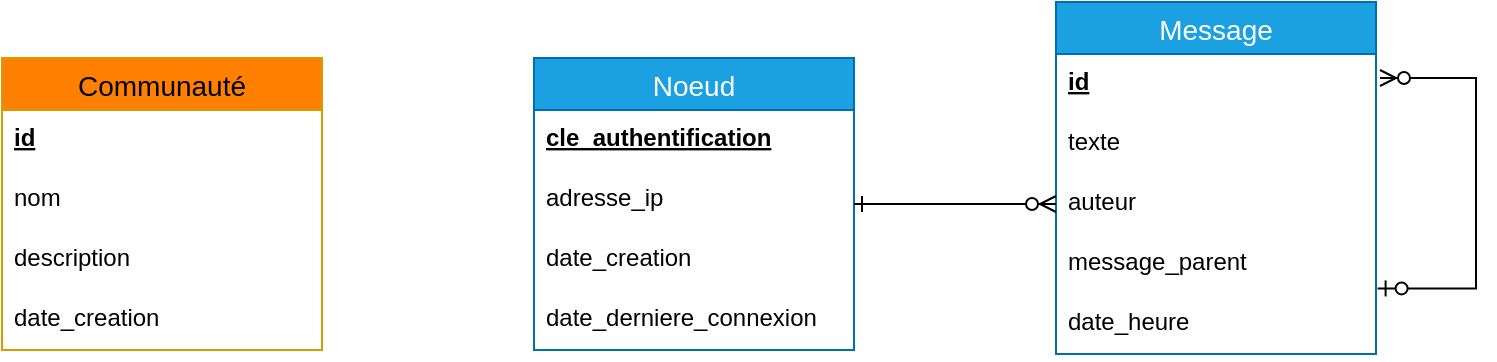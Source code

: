 <mxfile>
    <diagram id="3amhCNm_gZ3gGlPyij3y" name="Page-1">
        <mxGraphModel dx="946" dy="453" grid="0" gridSize="10" guides="1" tooltips="1" connect="1" arrows="1" fold="1" page="1" pageScale="1" pageWidth="1169" pageHeight="827" math="0" shadow="0">
            <root>
                <mxCell id="0"/>
                <mxCell id="1" parent="0"/>
                <mxCell id="ODNmPaZILDAvRzVdsND4-2" value="Noeud" style="swimlane;fontStyle=0;childLayout=stackLayout;horizontal=1;startSize=26;horizontalStack=0;resizeParent=1;resizeParentMax=0;resizeLast=0;collapsible=1;marginBottom=0;align=center;fontSize=14;fillColor=#1ba1e2;strokeColor=#006EAF;fontColor=#ffffff;" parent="1" vertex="1">
                    <mxGeometry x="461" y="200" width="160" height="146" as="geometry"/>
                </mxCell>
                <mxCell id="2" value="cle_authentification" style="text;strokeColor=none;fillColor=none;spacingLeft=4;spacingRight=4;overflow=hidden;rotatable=0;points=[[0,0.5],[1,0.5]];portConstraint=eastwest;fontSize=12;fontStyle=5" parent="ODNmPaZILDAvRzVdsND4-2" vertex="1">
                    <mxGeometry y="26" width="160" height="30" as="geometry"/>
                </mxCell>
                <mxCell id="4" value="adresse_ip" style="text;strokeColor=none;fillColor=none;spacingLeft=4;spacingRight=4;overflow=hidden;rotatable=0;points=[[0,0.5],[1,0.5]];portConstraint=eastwest;fontSize=12;fontStyle=0" parent="ODNmPaZILDAvRzVdsND4-2" vertex="1">
                    <mxGeometry y="56" width="160" height="30" as="geometry"/>
                </mxCell>
                <mxCell id="3" value="date_creation" style="text;strokeColor=none;fillColor=none;spacingLeft=4;spacingRight=4;overflow=hidden;rotatable=0;points=[[0,0.5],[1,0.5]];portConstraint=eastwest;fontSize=12;" parent="ODNmPaZILDAvRzVdsND4-2" vertex="1">
                    <mxGeometry y="86" width="160" height="30" as="geometry"/>
                </mxCell>
                <mxCell id="ODNmPaZILDAvRzVdsND4-3" value="date_derniere_connexion" style="text;strokeColor=none;fillColor=none;spacingLeft=4;spacingRight=4;overflow=hidden;rotatable=0;points=[[0,0.5],[1,0.5]];portConstraint=eastwest;fontSize=12;" parent="ODNmPaZILDAvRzVdsND4-2" vertex="1">
                    <mxGeometry y="116" width="160" height="30" as="geometry"/>
                </mxCell>
                <mxCell id="ODNmPaZILDAvRzVdsND4-6" value="Message" style="swimlane;fontStyle=0;childLayout=stackLayout;horizontal=1;startSize=26;horizontalStack=0;resizeParent=1;resizeParentMax=0;resizeLast=0;collapsible=1;marginBottom=0;align=center;fontSize=14;fillColor=#1ba1e2;strokeColor=#006EAF;fontColor=#ffffff;" parent="1" vertex="1">
                    <mxGeometry x="722" y="172" width="160" height="176" as="geometry"/>
                </mxCell>
                <mxCell id="ODNmPaZILDAvRzVdsND4-7" value="id" style="text;strokeColor=none;fillColor=none;spacingLeft=4;spacingRight=4;overflow=hidden;rotatable=0;points=[[0,0.5],[1,0.5]];portConstraint=eastwest;fontSize=12;fontStyle=5" parent="ODNmPaZILDAvRzVdsND4-6" vertex="1">
                    <mxGeometry y="26" width="160" height="30" as="geometry"/>
                </mxCell>
                <mxCell id="ODNmPaZILDAvRzVdsND4-19" value="texte" style="text;strokeColor=none;fillColor=none;spacingLeft=4;spacingRight=4;overflow=hidden;rotatable=0;points=[[0,0.5],[1,0.5]];portConstraint=eastwest;fontSize=12;" parent="ODNmPaZILDAvRzVdsND4-6" vertex="1">
                    <mxGeometry y="56" width="160" height="30" as="geometry"/>
                </mxCell>
                <mxCell id="ODNmPaZILDAvRzVdsND4-8" value="auteur" style="text;strokeColor=none;fillColor=none;spacingLeft=4;spacingRight=4;overflow=hidden;rotatable=0;points=[[0,0.5],[1,0.5]];portConstraint=eastwest;fontSize=12;" parent="ODNmPaZILDAvRzVdsND4-6" vertex="1">
                    <mxGeometry y="86" width="160" height="30" as="geometry"/>
                </mxCell>
                <mxCell id="ODNmPaZILDAvRzVdsND4-18" style="edgeStyle=orthogonalEdgeStyle;rounded=0;orthogonalLoop=1;jettySize=auto;html=1;startArrow=ERzeroToOne;startFill=1;endArrow=ERzeroToMany;endFill=1;exitX=1.005;exitY=0.907;exitDx=0;exitDy=0;exitPerimeter=0;" parent="ODNmPaZILDAvRzVdsND4-6" source="ODNmPaZILDAvRzVdsND4-11" edge="1">
                    <mxGeometry relative="1" as="geometry">
                        <mxPoint x="162" y="38" as="targetPoint"/>
                        <Array as="points">
                            <mxPoint x="210" y="143"/>
                            <mxPoint x="210" y="38"/>
                        </Array>
                    </mxGeometry>
                </mxCell>
                <mxCell id="ODNmPaZILDAvRzVdsND4-11" value="message_parent" style="text;strokeColor=none;fillColor=none;spacingLeft=4;spacingRight=4;overflow=hidden;rotatable=0;points=[[0,0.5],[1,0.5]];portConstraint=eastwest;fontSize=12;" parent="ODNmPaZILDAvRzVdsND4-6" vertex="1">
                    <mxGeometry y="116" width="160" height="30" as="geometry"/>
                </mxCell>
                <mxCell id="ODNmPaZILDAvRzVdsND4-10" value="date_heure" style="text;strokeColor=none;fillColor=none;spacingLeft=4;spacingRight=4;overflow=hidden;rotatable=0;points=[[0,0.5],[1,0.5]];portConstraint=eastwest;fontSize=12;" parent="ODNmPaZILDAvRzVdsND4-6" vertex="1">
                    <mxGeometry y="146" width="160" height="30" as="geometry"/>
                </mxCell>
                <mxCell id="ODNmPaZILDAvRzVdsND4-12" style="edgeStyle=orthogonalEdgeStyle;rounded=0;orthogonalLoop=1;jettySize=auto;html=1;endArrow=ERone;endFill=0;startArrow=ERzeroToMany;startFill=1;" parent="1" source="ODNmPaZILDAvRzVdsND4-8" target="ODNmPaZILDAvRzVdsND4-2" edge="1">
                    <mxGeometry relative="1" as="geometry"/>
                </mxCell>
                <mxCell id="5" value="Communauté" style="swimlane;fontStyle=0;childLayout=stackLayout;horizontal=1;startSize=26;horizontalStack=0;resizeParent=1;resizeParentMax=0;resizeLast=0;collapsible=1;marginBottom=0;align=center;fontSize=14;fillColor=#FF8000;strokeColor=#d79b00;" parent="1" vertex="1">
                    <mxGeometry x="195" y="200" width="160" height="146" as="geometry"/>
                </mxCell>
                <mxCell id="6" value="id" style="text;strokeColor=none;fillColor=none;spacingLeft=4;spacingRight=4;overflow=hidden;rotatable=0;points=[[0,0.5],[1,0.5]];portConstraint=eastwest;fontSize=12;fontStyle=5" parent="5" vertex="1">
                    <mxGeometry y="26" width="160" height="30" as="geometry"/>
                </mxCell>
                <mxCell id="7" value="nom" style="text;strokeColor=none;fillColor=none;spacingLeft=4;spacingRight=4;overflow=hidden;rotatable=0;points=[[0,0.5],[1,0.5]];portConstraint=eastwest;fontSize=12;fontStyle=0" parent="5" vertex="1">
                    <mxGeometry y="56" width="160" height="30" as="geometry"/>
                </mxCell>
                <mxCell id="8" value="description" style="text;strokeColor=none;fillColor=none;spacingLeft=4;spacingRight=4;overflow=hidden;rotatable=0;points=[[0,0.5],[1,0.5]];portConstraint=eastwest;fontSize=12;" parent="5" vertex="1">
                    <mxGeometry y="86" width="160" height="30" as="geometry"/>
                </mxCell>
                <mxCell id="9" value="date_creation" style="text;strokeColor=none;fillColor=none;spacingLeft=4;spacingRight=4;overflow=hidden;rotatable=0;points=[[0,0.5],[1,0.5]];portConstraint=eastwest;fontSize=12;" parent="5" vertex="1">
                    <mxGeometry y="116" width="160" height="30" as="geometry"/>
                </mxCell>
            </root>
        </mxGraphModel>
    </diagram>
</mxfile>